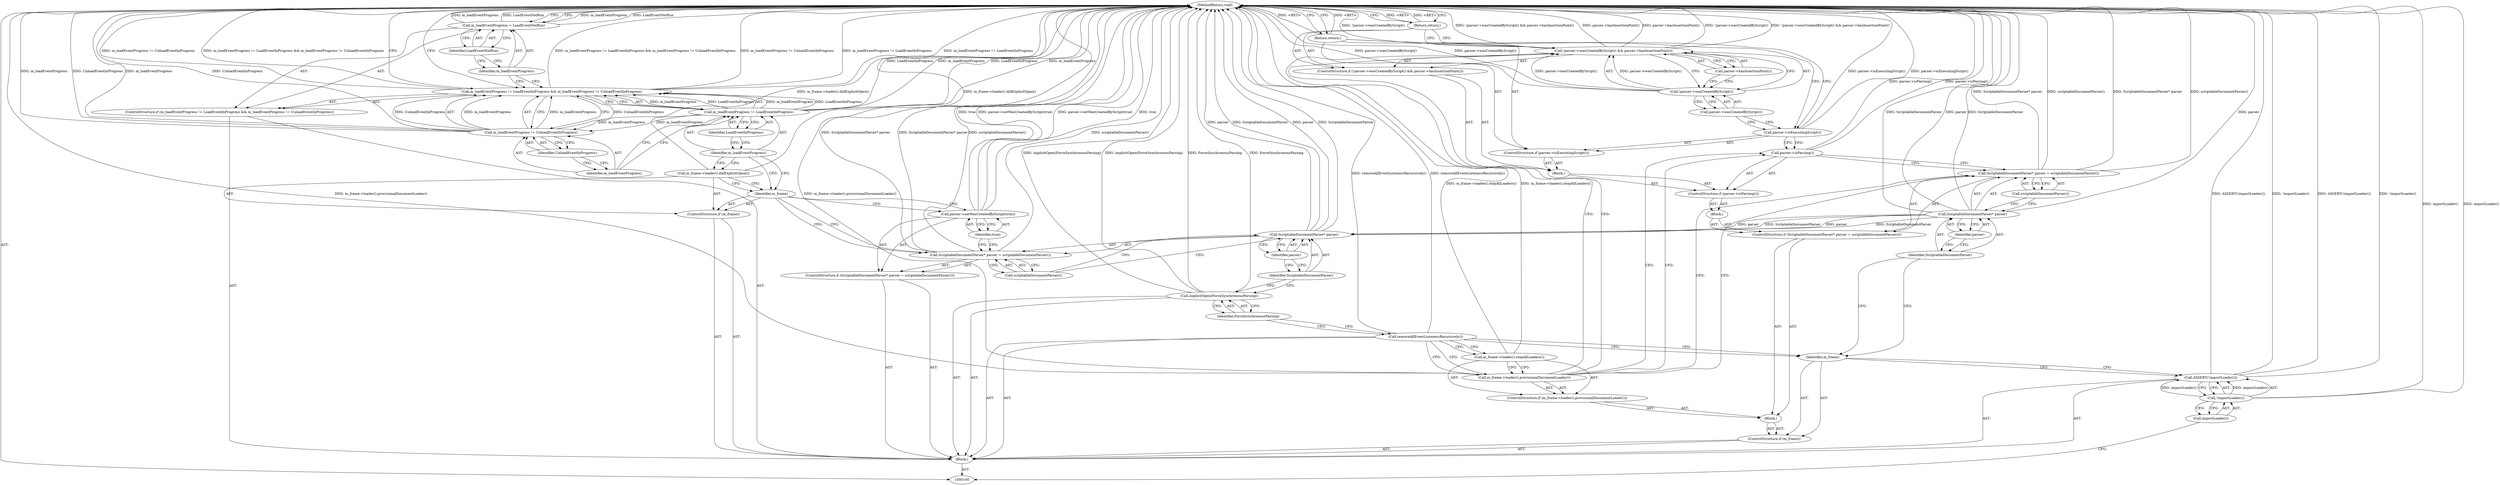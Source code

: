 digraph "1_Chrome_e1e0c4301aaa8228e362f2409dbde2d4d1896866" {
"1000155" [label="(MethodReturn,void)"];
"1000121" [label="(ControlStructure,if (!parser->wasCreatedByScript() && parser->hasInsertionPoint()))"];
"1000122" [label="(Call,!parser->wasCreatedByScript() && parser->hasInsertionPoint())"];
"1000123" [label="(Call,!parser->wasCreatedByScript())"];
"1000124" [label="(Call,parser->wasCreatedByScript())"];
"1000125" [label="(Call,parser->hasInsertionPoint())"];
"1000126" [label="(Return,return;)"];
"1000128" [label="(Call,m_frame->loader().provisionalDocumentLoader())"];
"1000127" [label="(ControlStructure,if (m_frame->loader().provisionalDocumentLoader()))"];
"1000129" [label="(Call,m_frame->loader().stopAllLoaders())"];
"1000101" [label="(Block,)"];
"1000130" [label="(Call,removeAllEventListenersRecursively())"];
"1000132" [label="(Identifier,ForceSynchronousParsing)"];
"1000131" [label="(Call,implicitOpen(ForceSynchronousParsing))"];
"1000137" [label="(Identifier,parser)"];
"1000133" [label="(ControlStructure,if (ScriptableDocumentParser* parser = scriptableDocumentParser()))"];
"1000138" [label="(Call,scriptableDocumentParser())"];
"1000134" [label="(Call,ScriptableDocumentParser* parser = scriptableDocumentParser())"];
"1000135" [label="(Call,ScriptableDocumentParser* parser)"];
"1000136" [label="(Identifier,ScriptableDocumentParser)"];
"1000140" [label="(Identifier,true)"];
"1000139" [label="(Call,parser->setWasCreatedByScript(true))"];
"1000141" [label="(ControlStructure,if (m_frame))"];
"1000142" [label="(Identifier,m_frame)"];
"1000143" [label="(Call,m_frame->loader().didExplicitOpen())"];
"1000148" [label="(Identifier,LoadEventInProgress)"];
"1000144" [label="(ControlStructure,if (m_loadEventProgress != LoadEventInProgress && m_loadEventProgress != UnloadEventInProgress))"];
"1000149" [label="(Call,m_loadEventProgress != UnloadEventInProgress)"];
"1000150" [label="(Identifier,m_loadEventProgress)"];
"1000151" [label="(Identifier,UnloadEventInProgress)"];
"1000145" [label="(Call,m_loadEventProgress != LoadEventInProgress && m_loadEventProgress != UnloadEventInProgress)"];
"1000146" [label="(Call,m_loadEventProgress != LoadEventInProgress)"];
"1000147" [label="(Identifier,m_loadEventProgress)"];
"1000154" [label="(Identifier,LoadEventNotRun)"];
"1000152" [label="(Call,m_loadEventProgress = LoadEventNotRun)"];
"1000153" [label="(Identifier,m_loadEventProgress)"];
"1000103" [label="(Call,!importLoader())"];
"1000104" [label="(Call,importLoader())"];
"1000102" [label="(Call,ASSERT(!importLoader()))"];
"1000107" [label="(Block,)"];
"1000105" [label="(ControlStructure,if (m_frame))"];
"1000106" [label="(Identifier,m_frame)"];
"1000109" [label="(Call,ScriptableDocumentParser* parser = scriptableDocumentParser())"];
"1000110" [label="(Call,ScriptableDocumentParser* parser)"];
"1000111" [label="(Identifier,ScriptableDocumentParser)"];
"1000112" [label="(Identifier,parser)"];
"1000113" [label="(Call,scriptableDocumentParser())"];
"1000114" [label="(Block,)"];
"1000108" [label="(ControlStructure,if (ScriptableDocumentParser* parser = scriptableDocumentParser()))"];
"1000115" [label="(ControlStructure,if (parser->isParsing()))"];
"1000116" [label="(Call,parser->isParsing())"];
"1000117" [label="(Block,)"];
"1000118" [label="(ControlStructure,if (parser->isExecutingScript()))"];
"1000119" [label="(Call,parser->isExecutingScript())"];
"1000120" [label="(Return,return;)"];
"1000155" -> "1000100"  [label="AST: "];
"1000155" -> "1000120"  [label="CFG: "];
"1000155" -> "1000126"  [label="CFG: "];
"1000155" -> "1000152"  [label="CFG: "];
"1000155" -> "1000145"  [label="CFG: "];
"1000126" -> "1000155"  [label="DDG: <RET>"];
"1000120" -> "1000155"  [label="DDG: <RET>"];
"1000130" -> "1000155"  [label="DDG: removeAllEventListenersRecursively()"];
"1000122" -> "1000155"  [label="DDG: parser->hasInsertionPoint()"];
"1000122" -> "1000155"  [label="DDG: !parser->wasCreatedByScript()"];
"1000122" -> "1000155"  [label="DDG: !parser->wasCreatedByScript() && parser->hasInsertionPoint()"];
"1000149" -> "1000155"  [label="DDG: UnloadEventInProgress"];
"1000149" -> "1000155"  [label="DDG: m_loadEventProgress"];
"1000103" -> "1000155"  [label="DDG: importLoader()"];
"1000152" -> "1000155"  [label="DDG: m_loadEventProgress"];
"1000152" -> "1000155"  [label="DDG: LoadEventNotRun"];
"1000119" -> "1000155"  [label="DDG: parser->isExecutingScript()"];
"1000145" -> "1000155"  [label="DDG: m_loadEventProgress != LoadEventInProgress"];
"1000145" -> "1000155"  [label="DDG: m_loadEventProgress != UnloadEventInProgress"];
"1000145" -> "1000155"  [label="DDG: m_loadEventProgress != LoadEventInProgress && m_loadEventProgress != UnloadEventInProgress"];
"1000131" -> "1000155"  [label="DDG: ForceSynchronousParsing"];
"1000131" -> "1000155"  [label="DDG: implicitOpen(ForceSynchronousParsing)"];
"1000139" -> "1000155"  [label="DDG: parser->setWasCreatedByScript(true)"];
"1000139" -> "1000155"  [label="DDG: true"];
"1000129" -> "1000155"  [label="DDG: m_frame->loader().stopAllLoaders()"];
"1000102" -> "1000155"  [label="DDG: !importLoader()"];
"1000102" -> "1000155"  [label="DDG: ASSERT(!importLoader())"];
"1000146" -> "1000155"  [label="DDG: LoadEventInProgress"];
"1000146" -> "1000155"  [label="DDG: m_loadEventProgress"];
"1000110" -> "1000155"  [label="DDG: parser"];
"1000110" -> "1000155"  [label="DDG: ScriptableDocumentParser"];
"1000134" -> "1000155"  [label="DDG: ScriptableDocumentParser* parser"];
"1000134" -> "1000155"  [label="DDG: scriptableDocumentParser()"];
"1000109" -> "1000155"  [label="DDG: scriptableDocumentParser()"];
"1000109" -> "1000155"  [label="DDG: ScriptableDocumentParser* parser"];
"1000143" -> "1000155"  [label="DDG: m_frame->loader().didExplicitOpen()"];
"1000135" -> "1000155"  [label="DDG: ScriptableDocumentParser"];
"1000135" -> "1000155"  [label="DDG: parser"];
"1000128" -> "1000155"  [label="DDG: m_frame->loader().provisionalDocumentLoader()"];
"1000116" -> "1000155"  [label="DDG: parser->isParsing()"];
"1000123" -> "1000155"  [label="DDG: parser->wasCreatedByScript()"];
"1000121" -> "1000117"  [label="AST: "];
"1000122" -> "1000121"  [label="AST: "];
"1000126" -> "1000121"  [label="AST: "];
"1000122" -> "1000121"  [label="AST: "];
"1000122" -> "1000123"  [label="CFG: "];
"1000122" -> "1000125"  [label="CFG: "];
"1000123" -> "1000122"  [label="AST: "];
"1000125" -> "1000122"  [label="AST: "];
"1000126" -> "1000122"  [label="CFG: "];
"1000128" -> "1000122"  [label="CFG: "];
"1000122" -> "1000155"  [label="DDG: parser->hasInsertionPoint()"];
"1000122" -> "1000155"  [label="DDG: !parser->wasCreatedByScript()"];
"1000122" -> "1000155"  [label="DDG: !parser->wasCreatedByScript() && parser->hasInsertionPoint()"];
"1000123" -> "1000122"  [label="DDG: parser->wasCreatedByScript()"];
"1000123" -> "1000122"  [label="AST: "];
"1000123" -> "1000124"  [label="CFG: "];
"1000124" -> "1000123"  [label="AST: "];
"1000125" -> "1000123"  [label="CFG: "];
"1000122" -> "1000123"  [label="CFG: "];
"1000123" -> "1000155"  [label="DDG: parser->wasCreatedByScript()"];
"1000123" -> "1000122"  [label="DDG: parser->wasCreatedByScript()"];
"1000124" -> "1000123"  [label="AST: "];
"1000124" -> "1000119"  [label="CFG: "];
"1000123" -> "1000124"  [label="CFG: "];
"1000125" -> "1000122"  [label="AST: "];
"1000125" -> "1000123"  [label="CFG: "];
"1000122" -> "1000125"  [label="CFG: "];
"1000126" -> "1000121"  [label="AST: "];
"1000126" -> "1000122"  [label="CFG: "];
"1000155" -> "1000126"  [label="CFG: "];
"1000126" -> "1000155"  [label="DDG: <RET>"];
"1000128" -> "1000127"  [label="AST: "];
"1000128" -> "1000122"  [label="CFG: "];
"1000128" -> "1000116"  [label="CFG: "];
"1000128" -> "1000109"  [label="CFG: "];
"1000129" -> "1000128"  [label="CFG: "];
"1000130" -> "1000128"  [label="CFG: "];
"1000128" -> "1000155"  [label="DDG: m_frame->loader().provisionalDocumentLoader()"];
"1000127" -> "1000107"  [label="AST: "];
"1000128" -> "1000127"  [label="AST: "];
"1000129" -> "1000127"  [label="AST: "];
"1000129" -> "1000127"  [label="AST: "];
"1000129" -> "1000128"  [label="CFG: "];
"1000130" -> "1000129"  [label="CFG: "];
"1000129" -> "1000155"  [label="DDG: m_frame->loader().stopAllLoaders()"];
"1000101" -> "1000100"  [label="AST: "];
"1000102" -> "1000101"  [label="AST: "];
"1000105" -> "1000101"  [label="AST: "];
"1000130" -> "1000101"  [label="AST: "];
"1000131" -> "1000101"  [label="AST: "];
"1000133" -> "1000101"  [label="AST: "];
"1000141" -> "1000101"  [label="AST: "];
"1000144" -> "1000101"  [label="AST: "];
"1000130" -> "1000101"  [label="AST: "];
"1000130" -> "1000129"  [label="CFG: "];
"1000130" -> "1000128"  [label="CFG: "];
"1000130" -> "1000106"  [label="CFG: "];
"1000132" -> "1000130"  [label="CFG: "];
"1000130" -> "1000155"  [label="DDG: removeAllEventListenersRecursively()"];
"1000132" -> "1000131"  [label="AST: "];
"1000132" -> "1000130"  [label="CFG: "];
"1000131" -> "1000132"  [label="CFG: "];
"1000131" -> "1000101"  [label="AST: "];
"1000131" -> "1000132"  [label="CFG: "];
"1000132" -> "1000131"  [label="AST: "];
"1000136" -> "1000131"  [label="CFG: "];
"1000131" -> "1000155"  [label="DDG: ForceSynchronousParsing"];
"1000131" -> "1000155"  [label="DDG: implicitOpen(ForceSynchronousParsing)"];
"1000137" -> "1000135"  [label="AST: "];
"1000137" -> "1000136"  [label="CFG: "];
"1000135" -> "1000137"  [label="CFG: "];
"1000133" -> "1000101"  [label="AST: "];
"1000134" -> "1000133"  [label="AST: "];
"1000139" -> "1000133"  [label="AST: "];
"1000138" -> "1000134"  [label="AST: "];
"1000138" -> "1000135"  [label="CFG: "];
"1000134" -> "1000138"  [label="CFG: "];
"1000134" -> "1000133"  [label="AST: "];
"1000134" -> "1000138"  [label="CFG: "];
"1000135" -> "1000134"  [label="AST: "];
"1000138" -> "1000134"  [label="AST: "];
"1000140" -> "1000134"  [label="CFG: "];
"1000142" -> "1000134"  [label="CFG: "];
"1000134" -> "1000155"  [label="DDG: ScriptableDocumentParser* parser"];
"1000134" -> "1000155"  [label="DDG: scriptableDocumentParser()"];
"1000135" -> "1000134"  [label="AST: "];
"1000135" -> "1000137"  [label="CFG: "];
"1000136" -> "1000135"  [label="AST: "];
"1000137" -> "1000135"  [label="AST: "];
"1000138" -> "1000135"  [label="CFG: "];
"1000135" -> "1000155"  [label="DDG: ScriptableDocumentParser"];
"1000135" -> "1000155"  [label="DDG: parser"];
"1000110" -> "1000135"  [label="DDG: ScriptableDocumentParser"];
"1000110" -> "1000135"  [label="DDG: parser"];
"1000136" -> "1000135"  [label="AST: "];
"1000136" -> "1000131"  [label="CFG: "];
"1000137" -> "1000136"  [label="CFG: "];
"1000140" -> "1000139"  [label="AST: "];
"1000140" -> "1000134"  [label="CFG: "];
"1000139" -> "1000140"  [label="CFG: "];
"1000139" -> "1000133"  [label="AST: "];
"1000139" -> "1000140"  [label="CFG: "];
"1000140" -> "1000139"  [label="AST: "];
"1000142" -> "1000139"  [label="CFG: "];
"1000139" -> "1000155"  [label="DDG: parser->setWasCreatedByScript(true)"];
"1000139" -> "1000155"  [label="DDG: true"];
"1000141" -> "1000101"  [label="AST: "];
"1000142" -> "1000141"  [label="AST: "];
"1000143" -> "1000141"  [label="AST: "];
"1000142" -> "1000141"  [label="AST: "];
"1000142" -> "1000139"  [label="CFG: "];
"1000142" -> "1000134"  [label="CFG: "];
"1000143" -> "1000142"  [label="CFG: "];
"1000147" -> "1000142"  [label="CFG: "];
"1000143" -> "1000141"  [label="AST: "];
"1000143" -> "1000142"  [label="CFG: "];
"1000147" -> "1000143"  [label="CFG: "];
"1000143" -> "1000155"  [label="DDG: m_frame->loader().didExplicitOpen()"];
"1000148" -> "1000146"  [label="AST: "];
"1000148" -> "1000147"  [label="CFG: "];
"1000146" -> "1000148"  [label="CFG: "];
"1000144" -> "1000101"  [label="AST: "];
"1000145" -> "1000144"  [label="AST: "];
"1000152" -> "1000144"  [label="AST: "];
"1000149" -> "1000145"  [label="AST: "];
"1000149" -> "1000151"  [label="CFG: "];
"1000150" -> "1000149"  [label="AST: "];
"1000151" -> "1000149"  [label="AST: "];
"1000145" -> "1000149"  [label="CFG: "];
"1000149" -> "1000155"  [label="DDG: UnloadEventInProgress"];
"1000149" -> "1000155"  [label="DDG: m_loadEventProgress"];
"1000149" -> "1000145"  [label="DDG: m_loadEventProgress"];
"1000149" -> "1000145"  [label="DDG: UnloadEventInProgress"];
"1000146" -> "1000149"  [label="DDG: m_loadEventProgress"];
"1000150" -> "1000149"  [label="AST: "];
"1000150" -> "1000146"  [label="CFG: "];
"1000151" -> "1000150"  [label="CFG: "];
"1000151" -> "1000149"  [label="AST: "];
"1000151" -> "1000150"  [label="CFG: "];
"1000149" -> "1000151"  [label="CFG: "];
"1000145" -> "1000144"  [label="AST: "];
"1000145" -> "1000146"  [label="CFG: "];
"1000145" -> "1000149"  [label="CFG: "];
"1000146" -> "1000145"  [label="AST: "];
"1000149" -> "1000145"  [label="AST: "];
"1000153" -> "1000145"  [label="CFG: "];
"1000155" -> "1000145"  [label="CFG: "];
"1000145" -> "1000155"  [label="DDG: m_loadEventProgress != LoadEventInProgress"];
"1000145" -> "1000155"  [label="DDG: m_loadEventProgress != UnloadEventInProgress"];
"1000145" -> "1000155"  [label="DDG: m_loadEventProgress != LoadEventInProgress && m_loadEventProgress != UnloadEventInProgress"];
"1000146" -> "1000145"  [label="DDG: m_loadEventProgress"];
"1000146" -> "1000145"  [label="DDG: LoadEventInProgress"];
"1000149" -> "1000145"  [label="DDG: m_loadEventProgress"];
"1000149" -> "1000145"  [label="DDG: UnloadEventInProgress"];
"1000146" -> "1000145"  [label="AST: "];
"1000146" -> "1000148"  [label="CFG: "];
"1000147" -> "1000146"  [label="AST: "];
"1000148" -> "1000146"  [label="AST: "];
"1000150" -> "1000146"  [label="CFG: "];
"1000145" -> "1000146"  [label="CFG: "];
"1000146" -> "1000155"  [label="DDG: LoadEventInProgress"];
"1000146" -> "1000155"  [label="DDG: m_loadEventProgress"];
"1000146" -> "1000145"  [label="DDG: m_loadEventProgress"];
"1000146" -> "1000145"  [label="DDG: LoadEventInProgress"];
"1000146" -> "1000149"  [label="DDG: m_loadEventProgress"];
"1000147" -> "1000146"  [label="AST: "];
"1000147" -> "1000143"  [label="CFG: "];
"1000147" -> "1000142"  [label="CFG: "];
"1000148" -> "1000147"  [label="CFG: "];
"1000154" -> "1000152"  [label="AST: "];
"1000154" -> "1000153"  [label="CFG: "];
"1000152" -> "1000154"  [label="CFG: "];
"1000152" -> "1000144"  [label="AST: "];
"1000152" -> "1000154"  [label="CFG: "];
"1000153" -> "1000152"  [label="AST: "];
"1000154" -> "1000152"  [label="AST: "];
"1000155" -> "1000152"  [label="CFG: "];
"1000152" -> "1000155"  [label="DDG: m_loadEventProgress"];
"1000152" -> "1000155"  [label="DDG: LoadEventNotRun"];
"1000153" -> "1000152"  [label="AST: "];
"1000153" -> "1000145"  [label="CFG: "];
"1000154" -> "1000153"  [label="CFG: "];
"1000103" -> "1000102"  [label="AST: "];
"1000103" -> "1000104"  [label="CFG: "];
"1000104" -> "1000103"  [label="AST: "];
"1000102" -> "1000103"  [label="CFG: "];
"1000103" -> "1000155"  [label="DDG: importLoader()"];
"1000103" -> "1000102"  [label="DDG: importLoader()"];
"1000104" -> "1000103"  [label="AST: "];
"1000104" -> "1000100"  [label="CFG: "];
"1000103" -> "1000104"  [label="CFG: "];
"1000102" -> "1000101"  [label="AST: "];
"1000102" -> "1000103"  [label="CFG: "];
"1000103" -> "1000102"  [label="AST: "];
"1000106" -> "1000102"  [label="CFG: "];
"1000102" -> "1000155"  [label="DDG: !importLoader()"];
"1000102" -> "1000155"  [label="DDG: ASSERT(!importLoader())"];
"1000103" -> "1000102"  [label="DDG: importLoader()"];
"1000107" -> "1000105"  [label="AST: "];
"1000108" -> "1000107"  [label="AST: "];
"1000127" -> "1000107"  [label="AST: "];
"1000105" -> "1000101"  [label="AST: "];
"1000106" -> "1000105"  [label="AST: "];
"1000107" -> "1000105"  [label="AST: "];
"1000106" -> "1000105"  [label="AST: "];
"1000106" -> "1000102"  [label="CFG: "];
"1000111" -> "1000106"  [label="CFG: "];
"1000130" -> "1000106"  [label="CFG: "];
"1000109" -> "1000108"  [label="AST: "];
"1000109" -> "1000113"  [label="CFG: "];
"1000110" -> "1000109"  [label="AST: "];
"1000113" -> "1000109"  [label="AST: "];
"1000116" -> "1000109"  [label="CFG: "];
"1000128" -> "1000109"  [label="CFG: "];
"1000109" -> "1000155"  [label="DDG: scriptableDocumentParser()"];
"1000109" -> "1000155"  [label="DDG: ScriptableDocumentParser* parser"];
"1000110" -> "1000109"  [label="AST: "];
"1000110" -> "1000112"  [label="CFG: "];
"1000111" -> "1000110"  [label="AST: "];
"1000112" -> "1000110"  [label="AST: "];
"1000113" -> "1000110"  [label="CFG: "];
"1000110" -> "1000155"  [label="DDG: parser"];
"1000110" -> "1000155"  [label="DDG: ScriptableDocumentParser"];
"1000110" -> "1000135"  [label="DDG: ScriptableDocumentParser"];
"1000110" -> "1000135"  [label="DDG: parser"];
"1000111" -> "1000110"  [label="AST: "];
"1000111" -> "1000106"  [label="CFG: "];
"1000112" -> "1000111"  [label="CFG: "];
"1000112" -> "1000110"  [label="AST: "];
"1000112" -> "1000111"  [label="CFG: "];
"1000110" -> "1000112"  [label="CFG: "];
"1000113" -> "1000109"  [label="AST: "];
"1000113" -> "1000110"  [label="CFG: "];
"1000109" -> "1000113"  [label="CFG: "];
"1000114" -> "1000108"  [label="AST: "];
"1000115" -> "1000114"  [label="AST: "];
"1000108" -> "1000107"  [label="AST: "];
"1000109" -> "1000108"  [label="AST: "];
"1000114" -> "1000108"  [label="AST: "];
"1000115" -> "1000114"  [label="AST: "];
"1000116" -> "1000115"  [label="AST: "];
"1000117" -> "1000115"  [label="AST: "];
"1000116" -> "1000115"  [label="AST: "];
"1000116" -> "1000109"  [label="CFG: "];
"1000119" -> "1000116"  [label="CFG: "];
"1000128" -> "1000116"  [label="CFG: "];
"1000116" -> "1000155"  [label="DDG: parser->isParsing()"];
"1000117" -> "1000115"  [label="AST: "];
"1000118" -> "1000117"  [label="AST: "];
"1000121" -> "1000117"  [label="AST: "];
"1000118" -> "1000117"  [label="AST: "];
"1000119" -> "1000118"  [label="AST: "];
"1000120" -> "1000118"  [label="AST: "];
"1000119" -> "1000118"  [label="AST: "];
"1000119" -> "1000116"  [label="CFG: "];
"1000120" -> "1000119"  [label="CFG: "];
"1000124" -> "1000119"  [label="CFG: "];
"1000119" -> "1000155"  [label="DDG: parser->isExecutingScript()"];
"1000120" -> "1000118"  [label="AST: "];
"1000120" -> "1000119"  [label="CFG: "];
"1000155" -> "1000120"  [label="CFG: "];
"1000120" -> "1000155"  [label="DDG: <RET>"];
}
